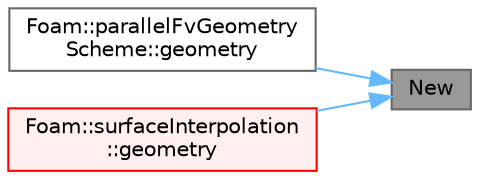 digraph "New"
{
 // LATEX_PDF_SIZE
  bgcolor="transparent";
  edge [fontname=Helvetica,fontsize=10,labelfontname=Helvetica,labelfontsize=10];
  node [fontname=Helvetica,fontsize=10,shape=box,height=0.2,width=0.4];
  rankdir="RL";
  Node1 [id="Node000001",label="New",height=0.2,width=0.4,color="gray40", fillcolor="grey60", style="filled", fontcolor="black",tooltip=" "];
  Node1 -> Node2 [id="edge1_Node000001_Node000002",dir="back",color="steelblue1",style="solid",tooltip=" "];
  Node2 [id="Node000002",label="Foam::parallelFvGeometry\lScheme::geometry",height=0.2,width=0.4,color="grey40", fillcolor="white", style="filled",URL="$classFoam_1_1parallelFvGeometryScheme.html#a3479c1d6a80fdc3d858091f565dd6dc1",tooltip=" "];
  Node1 -> Node3 [id="edge2_Node000001_Node000003",dir="back",color="steelblue1",style="solid",tooltip=" "];
  Node3 [id="Node000003",label="Foam::surfaceInterpolation\l::geometry",height=0.2,width=0.4,color="red", fillcolor="#FFF0F0", style="filled",URL="$classFoam_1_1surfaceInterpolation.html#a3479c1d6a80fdc3d858091f565dd6dc1",tooltip=" "];
}
